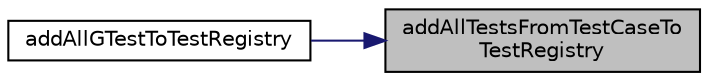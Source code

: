 digraph "addAllTestsFromTestCaseToTestRegistry"
{
 // LATEX_PDF_SIZE
  edge [fontname="Helvetica",fontsize="10",labelfontname="Helvetica",labelfontsize="10"];
  node [fontname="Helvetica",fontsize="10",shape=record];
  rankdir="RL";
  Node1 [label="addAllTestsFromTestCaseTo\lTestRegistry",height=0.2,width=0.4,color="black", fillcolor="grey75", style="filled", fontcolor="black",tooltip=" "];
  Node1 -> Node2 [dir="back",color="midnightblue",fontsize="10",style="solid",fontname="Helvetica"];
  Node2 [label="addAllGTestToTestRegistry",height=0.2,width=0.4,color="black", fillcolor="white", style="filled",URL="$class_g_test_convertor.html#ab2d85457cc006bc2548ab982d0d27f55",tooltip=" "];
}
